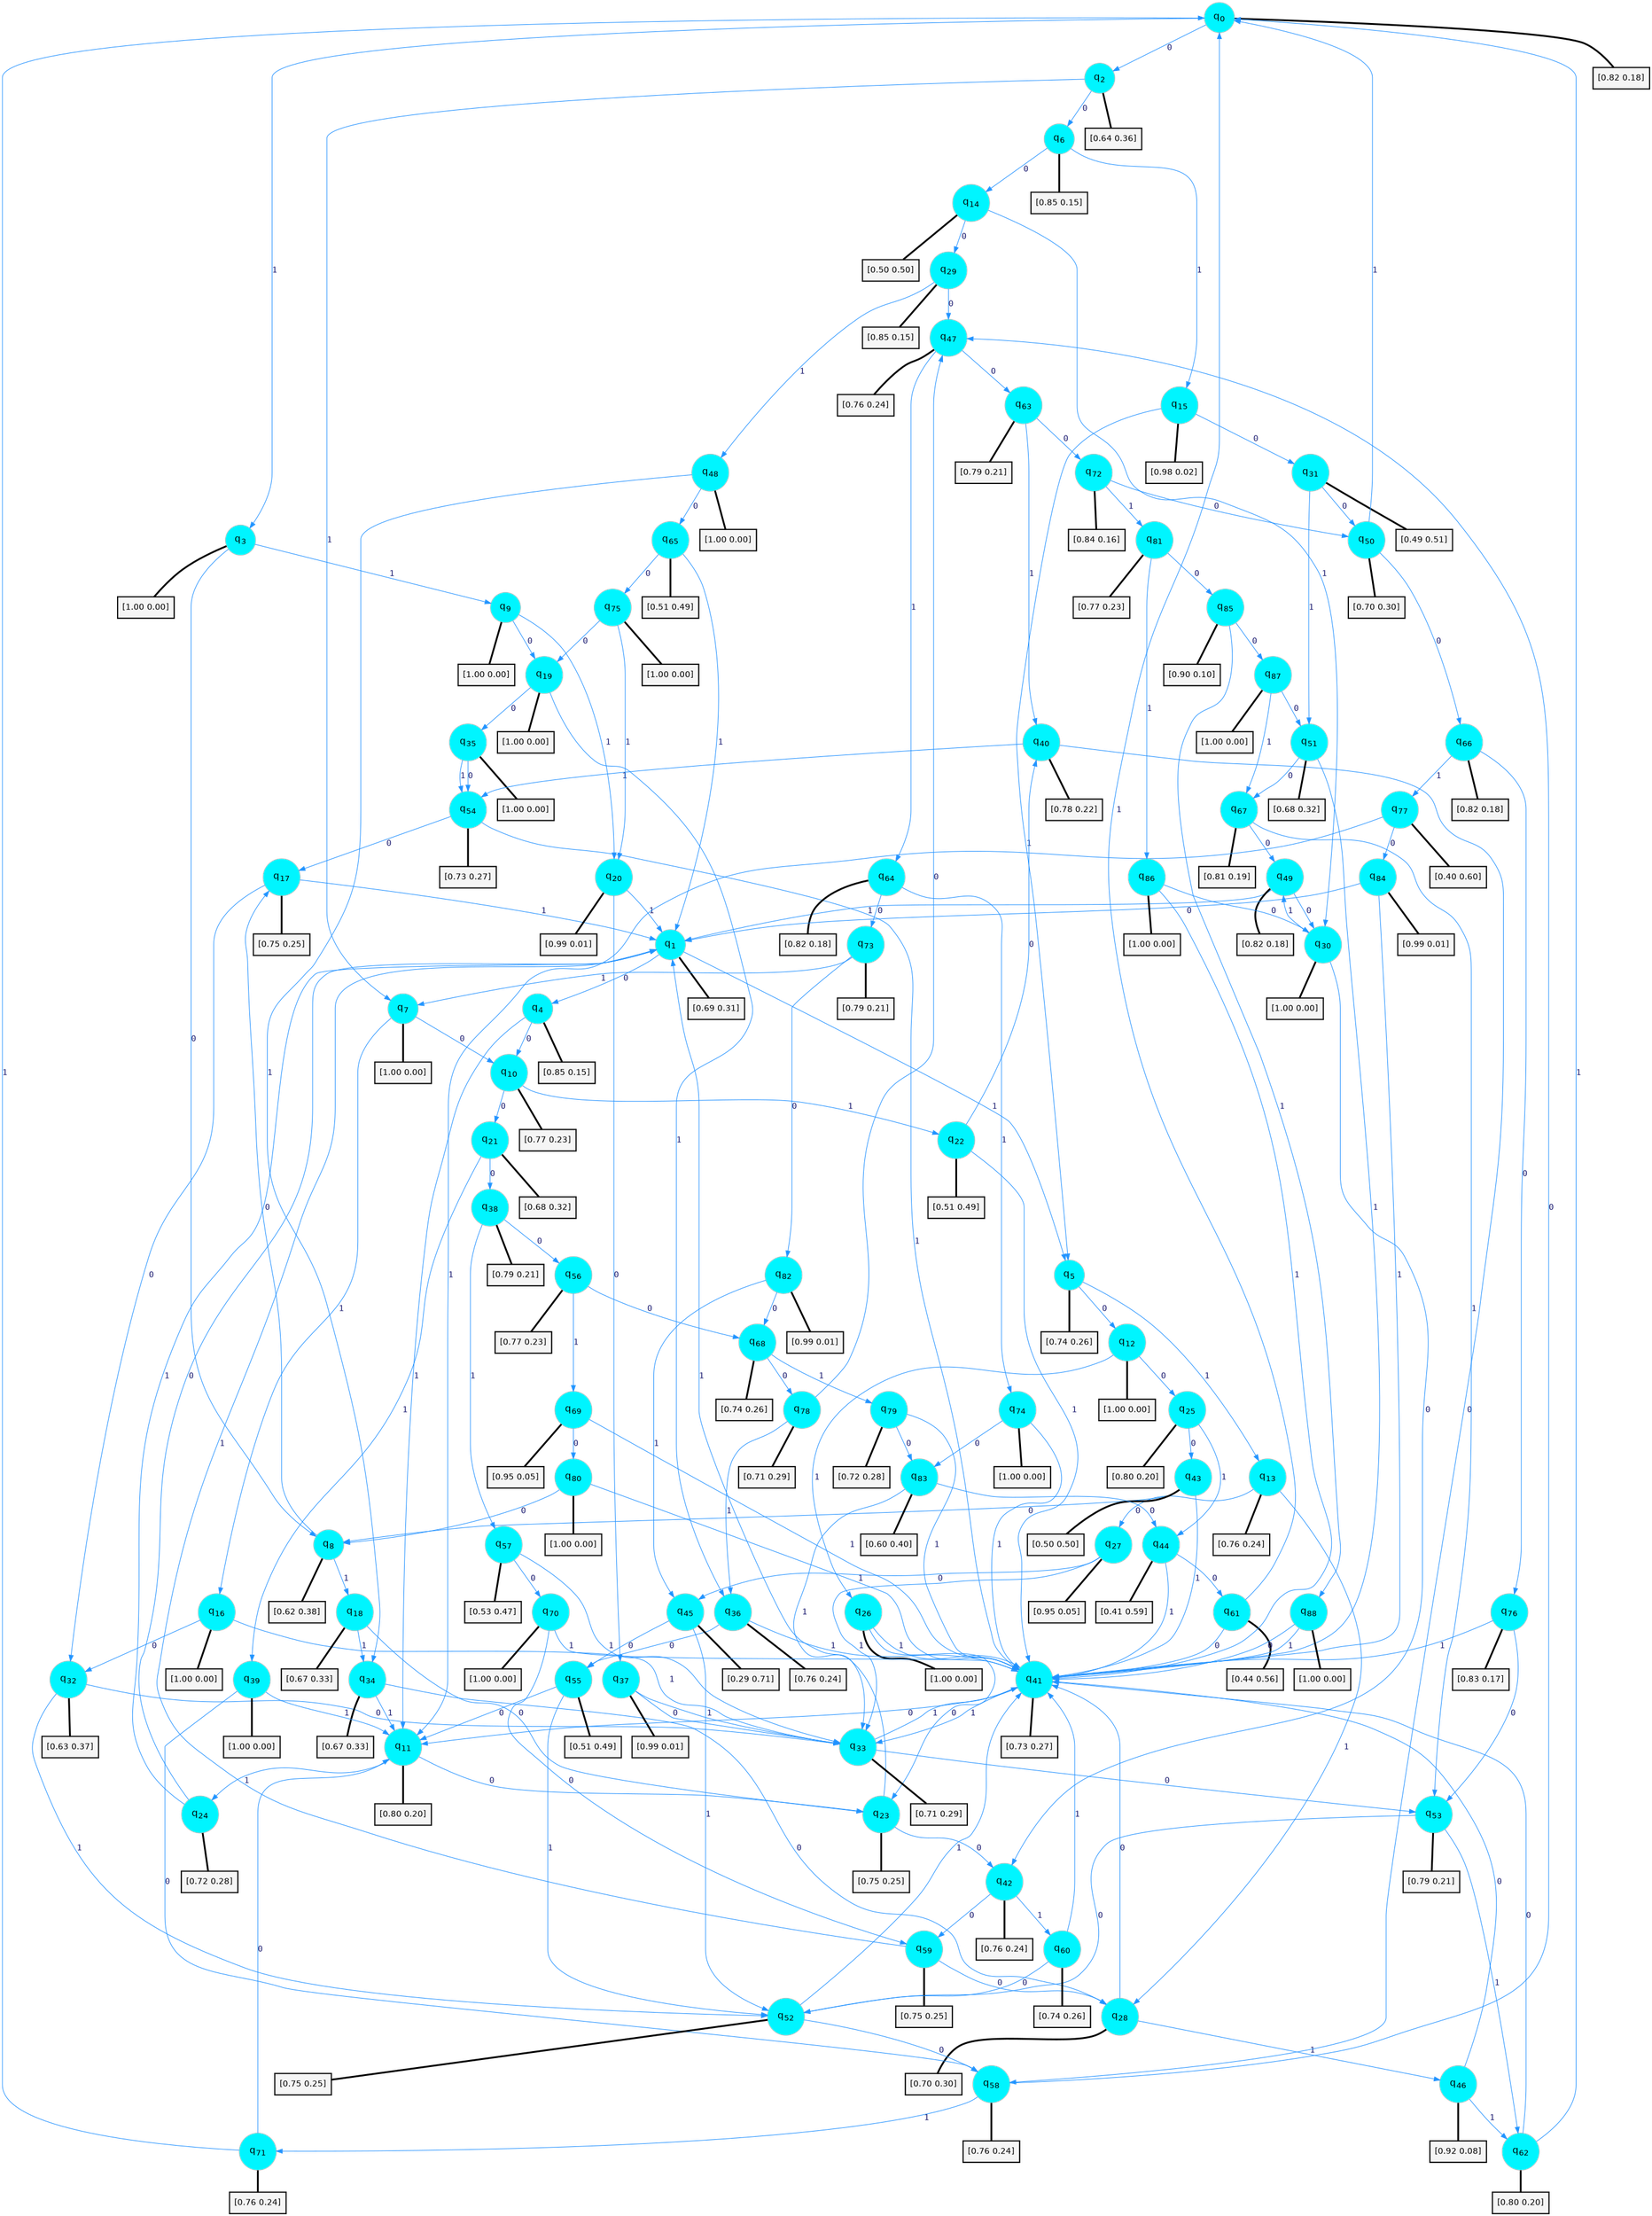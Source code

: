 digraph G {
graph [
bgcolor=transparent, dpi=300, rankdir=TD, size="40,25"];
node [
color=gray, fillcolor=turquoise1, fontcolor=black, fontname=Helvetica, fontsize=16, fontweight=bold, shape=circle, style=filled];
edge [
arrowsize=1, color=dodgerblue1, fontcolor=midnightblue, fontname=courier, fontweight=bold, penwidth=1, style=solid, weight=20];
0[label=<q<SUB>0</SUB>>];
1[label=<q<SUB>1</SUB>>];
2[label=<q<SUB>2</SUB>>];
3[label=<q<SUB>3</SUB>>];
4[label=<q<SUB>4</SUB>>];
5[label=<q<SUB>5</SUB>>];
6[label=<q<SUB>6</SUB>>];
7[label=<q<SUB>7</SUB>>];
8[label=<q<SUB>8</SUB>>];
9[label=<q<SUB>9</SUB>>];
10[label=<q<SUB>10</SUB>>];
11[label=<q<SUB>11</SUB>>];
12[label=<q<SUB>12</SUB>>];
13[label=<q<SUB>13</SUB>>];
14[label=<q<SUB>14</SUB>>];
15[label=<q<SUB>15</SUB>>];
16[label=<q<SUB>16</SUB>>];
17[label=<q<SUB>17</SUB>>];
18[label=<q<SUB>18</SUB>>];
19[label=<q<SUB>19</SUB>>];
20[label=<q<SUB>20</SUB>>];
21[label=<q<SUB>21</SUB>>];
22[label=<q<SUB>22</SUB>>];
23[label=<q<SUB>23</SUB>>];
24[label=<q<SUB>24</SUB>>];
25[label=<q<SUB>25</SUB>>];
26[label=<q<SUB>26</SUB>>];
27[label=<q<SUB>27</SUB>>];
28[label=<q<SUB>28</SUB>>];
29[label=<q<SUB>29</SUB>>];
30[label=<q<SUB>30</SUB>>];
31[label=<q<SUB>31</SUB>>];
32[label=<q<SUB>32</SUB>>];
33[label=<q<SUB>33</SUB>>];
34[label=<q<SUB>34</SUB>>];
35[label=<q<SUB>35</SUB>>];
36[label=<q<SUB>36</SUB>>];
37[label=<q<SUB>37</SUB>>];
38[label=<q<SUB>38</SUB>>];
39[label=<q<SUB>39</SUB>>];
40[label=<q<SUB>40</SUB>>];
41[label=<q<SUB>41</SUB>>];
42[label=<q<SUB>42</SUB>>];
43[label=<q<SUB>43</SUB>>];
44[label=<q<SUB>44</SUB>>];
45[label=<q<SUB>45</SUB>>];
46[label=<q<SUB>46</SUB>>];
47[label=<q<SUB>47</SUB>>];
48[label=<q<SUB>48</SUB>>];
49[label=<q<SUB>49</SUB>>];
50[label=<q<SUB>50</SUB>>];
51[label=<q<SUB>51</SUB>>];
52[label=<q<SUB>52</SUB>>];
53[label=<q<SUB>53</SUB>>];
54[label=<q<SUB>54</SUB>>];
55[label=<q<SUB>55</SUB>>];
56[label=<q<SUB>56</SUB>>];
57[label=<q<SUB>57</SUB>>];
58[label=<q<SUB>58</SUB>>];
59[label=<q<SUB>59</SUB>>];
60[label=<q<SUB>60</SUB>>];
61[label=<q<SUB>61</SUB>>];
62[label=<q<SUB>62</SUB>>];
63[label=<q<SUB>63</SUB>>];
64[label=<q<SUB>64</SUB>>];
65[label=<q<SUB>65</SUB>>];
66[label=<q<SUB>66</SUB>>];
67[label=<q<SUB>67</SUB>>];
68[label=<q<SUB>68</SUB>>];
69[label=<q<SUB>69</SUB>>];
70[label=<q<SUB>70</SUB>>];
71[label=<q<SUB>71</SUB>>];
72[label=<q<SUB>72</SUB>>];
73[label=<q<SUB>73</SUB>>];
74[label=<q<SUB>74</SUB>>];
75[label=<q<SUB>75</SUB>>];
76[label=<q<SUB>76</SUB>>];
77[label=<q<SUB>77</SUB>>];
78[label=<q<SUB>78</SUB>>];
79[label=<q<SUB>79</SUB>>];
80[label=<q<SUB>80</SUB>>];
81[label=<q<SUB>81</SUB>>];
82[label=<q<SUB>82</SUB>>];
83[label=<q<SUB>83</SUB>>];
84[label=<q<SUB>84</SUB>>];
85[label=<q<SUB>85</SUB>>];
86[label=<q<SUB>86</SUB>>];
87[label=<q<SUB>87</SUB>>];
88[label=<q<SUB>88</SUB>>];
89[label="[0.82 0.18]", shape=box,fontcolor=black, fontname=Helvetica, fontsize=14, penwidth=2, fillcolor=whitesmoke,color=black];
90[label="[0.69 0.31]", shape=box,fontcolor=black, fontname=Helvetica, fontsize=14, penwidth=2, fillcolor=whitesmoke,color=black];
91[label="[0.64 0.36]", shape=box,fontcolor=black, fontname=Helvetica, fontsize=14, penwidth=2, fillcolor=whitesmoke,color=black];
92[label="[1.00 0.00]", shape=box,fontcolor=black, fontname=Helvetica, fontsize=14, penwidth=2, fillcolor=whitesmoke,color=black];
93[label="[0.85 0.15]", shape=box,fontcolor=black, fontname=Helvetica, fontsize=14, penwidth=2, fillcolor=whitesmoke,color=black];
94[label="[0.74 0.26]", shape=box,fontcolor=black, fontname=Helvetica, fontsize=14, penwidth=2, fillcolor=whitesmoke,color=black];
95[label="[0.85 0.15]", shape=box,fontcolor=black, fontname=Helvetica, fontsize=14, penwidth=2, fillcolor=whitesmoke,color=black];
96[label="[1.00 0.00]", shape=box,fontcolor=black, fontname=Helvetica, fontsize=14, penwidth=2, fillcolor=whitesmoke,color=black];
97[label="[0.62 0.38]", shape=box,fontcolor=black, fontname=Helvetica, fontsize=14, penwidth=2, fillcolor=whitesmoke,color=black];
98[label="[1.00 0.00]", shape=box,fontcolor=black, fontname=Helvetica, fontsize=14, penwidth=2, fillcolor=whitesmoke,color=black];
99[label="[0.77 0.23]", shape=box,fontcolor=black, fontname=Helvetica, fontsize=14, penwidth=2, fillcolor=whitesmoke,color=black];
100[label="[0.80 0.20]", shape=box,fontcolor=black, fontname=Helvetica, fontsize=14, penwidth=2, fillcolor=whitesmoke,color=black];
101[label="[1.00 0.00]", shape=box,fontcolor=black, fontname=Helvetica, fontsize=14, penwidth=2, fillcolor=whitesmoke,color=black];
102[label="[0.76 0.24]", shape=box,fontcolor=black, fontname=Helvetica, fontsize=14, penwidth=2, fillcolor=whitesmoke,color=black];
103[label="[0.50 0.50]", shape=box,fontcolor=black, fontname=Helvetica, fontsize=14, penwidth=2, fillcolor=whitesmoke,color=black];
104[label="[0.98 0.02]", shape=box,fontcolor=black, fontname=Helvetica, fontsize=14, penwidth=2, fillcolor=whitesmoke,color=black];
105[label="[1.00 0.00]", shape=box,fontcolor=black, fontname=Helvetica, fontsize=14, penwidth=2, fillcolor=whitesmoke,color=black];
106[label="[0.75 0.25]", shape=box,fontcolor=black, fontname=Helvetica, fontsize=14, penwidth=2, fillcolor=whitesmoke,color=black];
107[label="[0.67 0.33]", shape=box,fontcolor=black, fontname=Helvetica, fontsize=14, penwidth=2, fillcolor=whitesmoke,color=black];
108[label="[1.00 0.00]", shape=box,fontcolor=black, fontname=Helvetica, fontsize=14, penwidth=2, fillcolor=whitesmoke,color=black];
109[label="[0.99 0.01]", shape=box,fontcolor=black, fontname=Helvetica, fontsize=14, penwidth=2, fillcolor=whitesmoke,color=black];
110[label="[0.68 0.32]", shape=box,fontcolor=black, fontname=Helvetica, fontsize=14, penwidth=2, fillcolor=whitesmoke,color=black];
111[label="[0.51 0.49]", shape=box,fontcolor=black, fontname=Helvetica, fontsize=14, penwidth=2, fillcolor=whitesmoke,color=black];
112[label="[0.75 0.25]", shape=box,fontcolor=black, fontname=Helvetica, fontsize=14, penwidth=2, fillcolor=whitesmoke,color=black];
113[label="[0.72 0.28]", shape=box,fontcolor=black, fontname=Helvetica, fontsize=14, penwidth=2, fillcolor=whitesmoke,color=black];
114[label="[0.80 0.20]", shape=box,fontcolor=black, fontname=Helvetica, fontsize=14, penwidth=2, fillcolor=whitesmoke,color=black];
115[label="[1.00 0.00]", shape=box,fontcolor=black, fontname=Helvetica, fontsize=14, penwidth=2, fillcolor=whitesmoke,color=black];
116[label="[0.95 0.05]", shape=box,fontcolor=black, fontname=Helvetica, fontsize=14, penwidth=2, fillcolor=whitesmoke,color=black];
117[label="[0.70 0.30]", shape=box,fontcolor=black, fontname=Helvetica, fontsize=14, penwidth=2, fillcolor=whitesmoke,color=black];
118[label="[0.85 0.15]", shape=box,fontcolor=black, fontname=Helvetica, fontsize=14, penwidth=2, fillcolor=whitesmoke,color=black];
119[label="[1.00 0.00]", shape=box,fontcolor=black, fontname=Helvetica, fontsize=14, penwidth=2, fillcolor=whitesmoke,color=black];
120[label="[0.49 0.51]", shape=box,fontcolor=black, fontname=Helvetica, fontsize=14, penwidth=2, fillcolor=whitesmoke,color=black];
121[label="[0.63 0.37]", shape=box,fontcolor=black, fontname=Helvetica, fontsize=14, penwidth=2, fillcolor=whitesmoke,color=black];
122[label="[0.71 0.29]", shape=box,fontcolor=black, fontname=Helvetica, fontsize=14, penwidth=2, fillcolor=whitesmoke,color=black];
123[label="[0.67 0.33]", shape=box,fontcolor=black, fontname=Helvetica, fontsize=14, penwidth=2, fillcolor=whitesmoke,color=black];
124[label="[1.00 0.00]", shape=box,fontcolor=black, fontname=Helvetica, fontsize=14, penwidth=2, fillcolor=whitesmoke,color=black];
125[label="[0.76 0.24]", shape=box,fontcolor=black, fontname=Helvetica, fontsize=14, penwidth=2, fillcolor=whitesmoke,color=black];
126[label="[0.99 0.01]", shape=box,fontcolor=black, fontname=Helvetica, fontsize=14, penwidth=2, fillcolor=whitesmoke,color=black];
127[label="[0.79 0.21]", shape=box,fontcolor=black, fontname=Helvetica, fontsize=14, penwidth=2, fillcolor=whitesmoke,color=black];
128[label="[1.00 0.00]", shape=box,fontcolor=black, fontname=Helvetica, fontsize=14, penwidth=2, fillcolor=whitesmoke,color=black];
129[label="[0.78 0.22]", shape=box,fontcolor=black, fontname=Helvetica, fontsize=14, penwidth=2, fillcolor=whitesmoke,color=black];
130[label="[0.73 0.27]", shape=box,fontcolor=black, fontname=Helvetica, fontsize=14, penwidth=2, fillcolor=whitesmoke,color=black];
131[label="[0.76 0.24]", shape=box,fontcolor=black, fontname=Helvetica, fontsize=14, penwidth=2, fillcolor=whitesmoke,color=black];
132[label="[0.50 0.50]", shape=box,fontcolor=black, fontname=Helvetica, fontsize=14, penwidth=2, fillcolor=whitesmoke,color=black];
133[label="[0.41 0.59]", shape=box,fontcolor=black, fontname=Helvetica, fontsize=14, penwidth=2, fillcolor=whitesmoke,color=black];
134[label="[0.29 0.71]", shape=box,fontcolor=black, fontname=Helvetica, fontsize=14, penwidth=2, fillcolor=whitesmoke,color=black];
135[label="[0.92 0.08]", shape=box,fontcolor=black, fontname=Helvetica, fontsize=14, penwidth=2, fillcolor=whitesmoke,color=black];
136[label="[0.76 0.24]", shape=box,fontcolor=black, fontname=Helvetica, fontsize=14, penwidth=2, fillcolor=whitesmoke,color=black];
137[label="[1.00 0.00]", shape=box,fontcolor=black, fontname=Helvetica, fontsize=14, penwidth=2, fillcolor=whitesmoke,color=black];
138[label="[0.82 0.18]", shape=box,fontcolor=black, fontname=Helvetica, fontsize=14, penwidth=2, fillcolor=whitesmoke,color=black];
139[label="[0.70 0.30]", shape=box,fontcolor=black, fontname=Helvetica, fontsize=14, penwidth=2, fillcolor=whitesmoke,color=black];
140[label="[0.68 0.32]", shape=box,fontcolor=black, fontname=Helvetica, fontsize=14, penwidth=2, fillcolor=whitesmoke,color=black];
141[label="[0.75 0.25]", shape=box,fontcolor=black, fontname=Helvetica, fontsize=14, penwidth=2, fillcolor=whitesmoke,color=black];
142[label="[0.79 0.21]", shape=box,fontcolor=black, fontname=Helvetica, fontsize=14, penwidth=2, fillcolor=whitesmoke,color=black];
143[label="[0.73 0.27]", shape=box,fontcolor=black, fontname=Helvetica, fontsize=14, penwidth=2, fillcolor=whitesmoke,color=black];
144[label="[0.51 0.49]", shape=box,fontcolor=black, fontname=Helvetica, fontsize=14, penwidth=2, fillcolor=whitesmoke,color=black];
145[label="[0.77 0.23]", shape=box,fontcolor=black, fontname=Helvetica, fontsize=14, penwidth=2, fillcolor=whitesmoke,color=black];
146[label="[0.53 0.47]", shape=box,fontcolor=black, fontname=Helvetica, fontsize=14, penwidth=2, fillcolor=whitesmoke,color=black];
147[label="[0.76 0.24]", shape=box,fontcolor=black, fontname=Helvetica, fontsize=14, penwidth=2, fillcolor=whitesmoke,color=black];
148[label="[0.75 0.25]", shape=box,fontcolor=black, fontname=Helvetica, fontsize=14, penwidth=2, fillcolor=whitesmoke,color=black];
149[label="[0.74 0.26]", shape=box,fontcolor=black, fontname=Helvetica, fontsize=14, penwidth=2, fillcolor=whitesmoke,color=black];
150[label="[0.44 0.56]", shape=box,fontcolor=black, fontname=Helvetica, fontsize=14, penwidth=2, fillcolor=whitesmoke,color=black];
151[label="[0.80 0.20]", shape=box,fontcolor=black, fontname=Helvetica, fontsize=14, penwidth=2, fillcolor=whitesmoke,color=black];
152[label="[0.79 0.21]", shape=box,fontcolor=black, fontname=Helvetica, fontsize=14, penwidth=2, fillcolor=whitesmoke,color=black];
153[label="[0.82 0.18]", shape=box,fontcolor=black, fontname=Helvetica, fontsize=14, penwidth=2, fillcolor=whitesmoke,color=black];
154[label="[0.51 0.49]", shape=box,fontcolor=black, fontname=Helvetica, fontsize=14, penwidth=2, fillcolor=whitesmoke,color=black];
155[label="[0.82 0.18]", shape=box,fontcolor=black, fontname=Helvetica, fontsize=14, penwidth=2, fillcolor=whitesmoke,color=black];
156[label="[0.81 0.19]", shape=box,fontcolor=black, fontname=Helvetica, fontsize=14, penwidth=2, fillcolor=whitesmoke,color=black];
157[label="[0.74 0.26]", shape=box,fontcolor=black, fontname=Helvetica, fontsize=14, penwidth=2, fillcolor=whitesmoke,color=black];
158[label="[0.95 0.05]", shape=box,fontcolor=black, fontname=Helvetica, fontsize=14, penwidth=2, fillcolor=whitesmoke,color=black];
159[label="[1.00 0.00]", shape=box,fontcolor=black, fontname=Helvetica, fontsize=14, penwidth=2, fillcolor=whitesmoke,color=black];
160[label="[0.76 0.24]", shape=box,fontcolor=black, fontname=Helvetica, fontsize=14, penwidth=2, fillcolor=whitesmoke,color=black];
161[label="[0.84 0.16]", shape=box,fontcolor=black, fontname=Helvetica, fontsize=14, penwidth=2, fillcolor=whitesmoke,color=black];
162[label="[0.79 0.21]", shape=box,fontcolor=black, fontname=Helvetica, fontsize=14, penwidth=2, fillcolor=whitesmoke,color=black];
163[label="[1.00 0.00]", shape=box,fontcolor=black, fontname=Helvetica, fontsize=14, penwidth=2, fillcolor=whitesmoke,color=black];
164[label="[1.00 0.00]", shape=box,fontcolor=black, fontname=Helvetica, fontsize=14, penwidth=2, fillcolor=whitesmoke,color=black];
165[label="[0.83 0.17]", shape=box,fontcolor=black, fontname=Helvetica, fontsize=14, penwidth=2, fillcolor=whitesmoke,color=black];
166[label="[0.40 0.60]", shape=box,fontcolor=black, fontname=Helvetica, fontsize=14, penwidth=2, fillcolor=whitesmoke,color=black];
167[label="[0.71 0.29]", shape=box,fontcolor=black, fontname=Helvetica, fontsize=14, penwidth=2, fillcolor=whitesmoke,color=black];
168[label="[0.72 0.28]", shape=box,fontcolor=black, fontname=Helvetica, fontsize=14, penwidth=2, fillcolor=whitesmoke,color=black];
169[label="[1.00 0.00]", shape=box,fontcolor=black, fontname=Helvetica, fontsize=14, penwidth=2, fillcolor=whitesmoke,color=black];
170[label="[0.77 0.23]", shape=box,fontcolor=black, fontname=Helvetica, fontsize=14, penwidth=2, fillcolor=whitesmoke,color=black];
171[label="[0.99 0.01]", shape=box,fontcolor=black, fontname=Helvetica, fontsize=14, penwidth=2, fillcolor=whitesmoke,color=black];
172[label="[0.60 0.40]", shape=box,fontcolor=black, fontname=Helvetica, fontsize=14, penwidth=2, fillcolor=whitesmoke,color=black];
173[label="[0.99 0.01]", shape=box,fontcolor=black, fontname=Helvetica, fontsize=14, penwidth=2, fillcolor=whitesmoke,color=black];
174[label="[0.90 0.10]", shape=box,fontcolor=black, fontname=Helvetica, fontsize=14, penwidth=2, fillcolor=whitesmoke,color=black];
175[label="[1.00 0.00]", shape=box,fontcolor=black, fontname=Helvetica, fontsize=14, penwidth=2, fillcolor=whitesmoke,color=black];
176[label="[1.00 0.00]", shape=box,fontcolor=black, fontname=Helvetica, fontsize=14, penwidth=2, fillcolor=whitesmoke,color=black];
177[label="[1.00 0.00]", shape=box,fontcolor=black, fontname=Helvetica, fontsize=14, penwidth=2, fillcolor=whitesmoke,color=black];
0->2 [label=0];
0->3 [label=1];
0->89 [arrowhead=none, penwidth=3,color=black];
1->4 [label=0];
1->5 [label=1];
1->90 [arrowhead=none, penwidth=3,color=black];
2->6 [label=0];
2->7 [label=1];
2->91 [arrowhead=none, penwidth=3,color=black];
3->8 [label=0];
3->9 [label=1];
3->92 [arrowhead=none, penwidth=3,color=black];
4->10 [label=0];
4->11 [label=1];
4->93 [arrowhead=none, penwidth=3,color=black];
5->12 [label=0];
5->13 [label=1];
5->94 [arrowhead=none, penwidth=3,color=black];
6->14 [label=0];
6->15 [label=1];
6->95 [arrowhead=none, penwidth=3,color=black];
7->10 [label=0];
7->16 [label=1];
7->96 [arrowhead=none, penwidth=3,color=black];
8->17 [label=0];
8->18 [label=1];
8->97 [arrowhead=none, penwidth=3,color=black];
9->19 [label=0];
9->20 [label=1];
9->98 [arrowhead=none, penwidth=3,color=black];
10->21 [label=0];
10->22 [label=1];
10->99 [arrowhead=none, penwidth=3,color=black];
11->23 [label=0];
11->24 [label=1];
11->100 [arrowhead=none, penwidth=3,color=black];
12->25 [label=0];
12->26 [label=1];
12->101 [arrowhead=none, penwidth=3,color=black];
13->27 [label=0];
13->28 [label=1];
13->102 [arrowhead=none, penwidth=3,color=black];
14->29 [label=0];
14->30 [label=1];
14->103 [arrowhead=none, penwidth=3,color=black];
15->31 [label=0];
15->5 [label=1];
15->104 [arrowhead=none, penwidth=3,color=black];
16->32 [label=0];
16->33 [label=1];
16->105 [arrowhead=none, penwidth=3,color=black];
17->32 [label=0];
17->1 [label=1];
17->106 [arrowhead=none, penwidth=3,color=black];
18->23 [label=0];
18->34 [label=1];
18->107 [arrowhead=none, penwidth=3,color=black];
19->35 [label=0];
19->36 [label=1];
19->108 [arrowhead=none, penwidth=3,color=black];
20->37 [label=0];
20->1 [label=1];
20->109 [arrowhead=none, penwidth=3,color=black];
21->38 [label=0];
21->39 [label=1];
21->110 [arrowhead=none, penwidth=3,color=black];
22->40 [label=0];
22->41 [label=1];
22->111 [arrowhead=none, penwidth=3,color=black];
23->42 [label=0];
23->1 [label=1];
23->112 [arrowhead=none, penwidth=3,color=black];
24->1 [label=0];
24->1 [label=1];
24->113 [arrowhead=none, penwidth=3,color=black];
25->43 [label=0];
25->44 [label=1];
25->114 [arrowhead=none, penwidth=3,color=black];
26->23 [label=0];
26->41 [label=1];
26->115 [arrowhead=none, penwidth=3,color=black];
27->45 [label=0];
27->33 [label=1];
27->116 [arrowhead=none, penwidth=3,color=black];
28->41 [label=0];
28->46 [label=1];
28->117 [arrowhead=none, penwidth=3,color=black];
29->47 [label=0];
29->48 [label=1];
29->118 [arrowhead=none, penwidth=3,color=black];
30->42 [label=0];
30->49 [label=1];
30->119 [arrowhead=none, penwidth=3,color=black];
31->50 [label=0];
31->51 [label=1];
31->120 [arrowhead=none, penwidth=3,color=black];
32->33 [label=0];
32->52 [label=1];
32->121 [arrowhead=none, penwidth=3,color=black];
33->53 [label=0];
33->41 [label=1];
33->122 [arrowhead=none, penwidth=3,color=black];
34->28 [label=0];
34->11 [label=1];
34->123 [arrowhead=none, penwidth=3,color=black];
35->54 [label=0];
35->54 [label=1];
35->124 [arrowhead=none, penwidth=3,color=black];
36->55 [label=0];
36->41 [label=1];
36->125 [arrowhead=none, penwidth=3,color=black];
37->33 [label=0];
37->33 [label=1];
37->126 [arrowhead=none, penwidth=3,color=black];
38->56 [label=0];
38->57 [label=1];
38->127 [arrowhead=none, penwidth=3,color=black];
39->58 [label=0];
39->11 [label=1];
39->128 [arrowhead=none, penwidth=3,color=black];
40->58 [label=0];
40->54 [label=1];
40->129 [arrowhead=none, penwidth=3,color=black];
41->11 [label=0];
41->33 [label=1];
41->130 [arrowhead=none, penwidth=3,color=black];
42->59 [label=0];
42->60 [label=1];
42->131 [arrowhead=none, penwidth=3,color=black];
43->8 [label=0];
43->41 [label=1];
43->132 [arrowhead=none, penwidth=3,color=black];
44->61 [label=0];
44->41 [label=1];
44->133 [arrowhead=none, penwidth=3,color=black];
45->55 [label=0];
45->52 [label=1];
45->134 [arrowhead=none, penwidth=3,color=black];
46->41 [label=0];
46->62 [label=1];
46->135 [arrowhead=none, penwidth=3,color=black];
47->63 [label=0];
47->64 [label=1];
47->136 [arrowhead=none, penwidth=3,color=black];
48->65 [label=0];
48->34 [label=1];
48->137 [arrowhead=none, penwidth=3,color=black];
49->30 [label=0];
49->1 [label=1];
49->138 [arrowhead=none, penwidth=3,color=black];
50->66 [label=0];
50->0 [label=1];
50->139 [arrowhead=none, penwidth=3,color=black];
51->67 [label=0];
51->41 [label=1];
51->140 [arrowhead=none, penwidth=3,color=black];
52->58 [label=0];
52->41 [label=1];
52->141 [arrowhead=none, penwidth=3,color=black];
53->52 [label=0];
53->62 [label=1];
53->142 [arrowhead=none, penwidth=3,color=black];
54->17 [label=0];
54->41 [label=1];
54->143 [arrowhead=none, penwidth=3,color=black];
55->11 [label=0];
55->52 [label=1];
55->144 [arrowhead=none, penwidth=3,color=black];
56->68 [label=0];
56->69 [label=1];
56->145 [arrowhead=none, penwidth=3,color=black];
57->70 [label=0];
57->33 [label=1];
57->146 [arrowhead=none, penwidth=3,color=black];
58->47 [label=0];
58->71 [label=1];
58->147 [arrowhead=none, penwidth=3,color=black];
59->28 [label=0];
59->1 [label=1];
59->148 [arrowhead=none, penwidth=3,color=black];
60->52 [label=0];
60->41 [label=1];
60->149 [arrowhead=none, penwidth=3,color=black];
61->41 [label=0];
61->0 [label=1];
61->150 [arrowhead=none, penwidth=3,color=black];
62->41 [label=0];
62->0 [label=1];
62->151 [arrowhead=none, penwidth=3,color=black];
63->72 [label=0];
63->40 [label=1];
63->152 [arrowhead=none, penwidth=3,color=black];
64->73 [label=0];
64->74 [label=1];
64->153 [arrowhead=none, penwidth=3,color=black];
65->75 [label=0];
65->1 [label=1];
65->154 [arrowhead=none, penwidth=3,color=black];
66->76 [label=0];
66->77 [label=1];
66->155 [arrowhead=none, penwidth=3,color=black];
67->49 [label=0];
67->53 [label=1];
67->156 [arrowhead=none, penwidth=3,color=black];
68->78 [label=0];
68->79 [label=1];
68->157 [arrowhead=none, penwidth=3,color=black];
69->80 [label=0];
69->41 [label=1];
69->158 [arrowhead=none, penwidth=3,color=black];
70->59 [label=0];
70->41 [label=1];
70->159 [arrowhead=none, penwidth=3,color=black];
71->11 [label=0];
71->0 [label=1];
71->160 [arrowhead=none, penwidth=3,color=black];
72->50 [label=0];
72->81 [label=1];
72->161 [arrowhead=none, penwidth=3,color=black];
73->82 [label=0];
73->7 [label=1];
73->162 [arrowhead=none, penwidth=3,color=black];
74->83 [label=0];
74->41 [label=1];
74->163 [arrowhead=none, penwidth=3,color=black];
75->19 [label=0];
75->20 [label=1];
75->164 [arrowhead=none, penwidth=3,color=black];
76->53 [label=0];
76->41 [label=1];
76->165 [arrowhead=none, penwidth=3,color=black];
77->84 [label=0];
77->11 [label=1];
77->166 [arrowhead=none, penwidth=3,color=black];
78->47 [label=0];
78->36 [label=1];
78->167 [arrowhead=none, penwidth=3,color=black];
79->83 [label=0];
79->41 [label=1];
79->168 [arrowhead=none, penwidth=3,color=black];
80->8 [label=0];
80->41 [label=1];
80->169 [arrowhead=none, penwidth=3,color=black];
81->85 [label=0];
81->86 [label=1];
81->170 [arrowhead=none, penwidth=3,color=black];
82->68 [label=0];
82->45 [label=1];
82->171 [arrowhead=none, penwidth=3,color=black];
83->44 [label=0];
83->33 [label=1];
83->172 [arrowhead=none, penwidth=3,color=black];
84->1 [label=0];
84->41 [label=1];
84->173 [arrowhead=none, penwidth=3,color=black];
85->87 [label=0];
85->88 [label=1];
85->174 [arrowhead=none, penwidth=3,color=black];
86->30 [label=0];
86->41 [label=1];
86->175 [arrowhead=none, penwidth=3,color=black];
87->51 [label=0];
87->67 [label=1];
87->176 [arrowhead=none, penwidth=3,color=black];
88->41 [label=0];
88->41 [label=1];
88->177 [arrowhead=none, penwidth=3,color=black];
}
